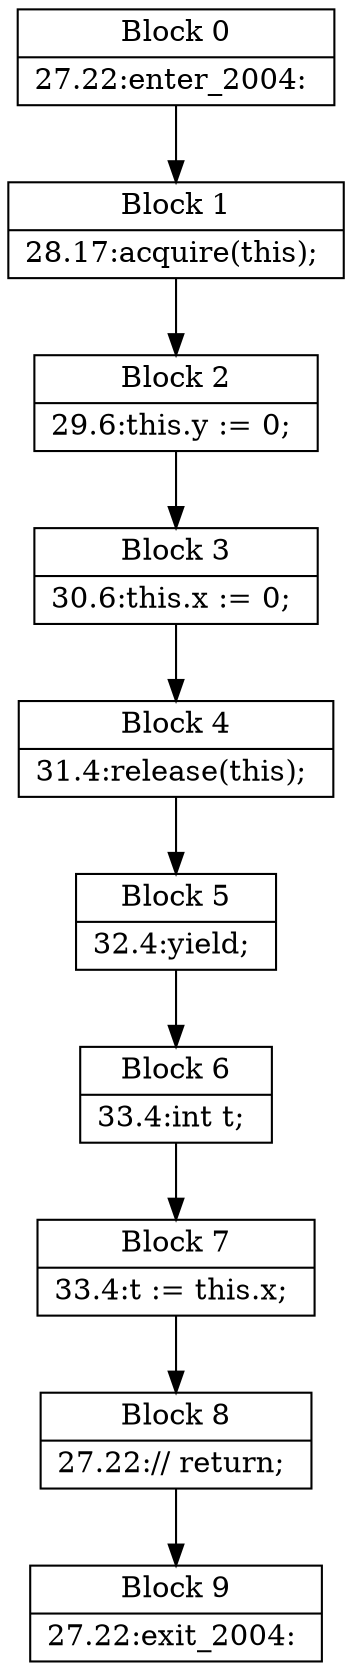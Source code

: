 digraph G {
   node [shape=record];
B0[label="{Block 0|27.22:enter_2004: \n}"];
B1[label="{Block 1|28.17:acquire(this); \n}"];
B2[label="{Block 2|29.6:this.y := 0; \n}"];
B3[label="{Block 3|30.6:this.x := 0; \n}"];
B4[label="{Block 4|31.4:release(this); \n}"];
B5[label="{Block 5|32.4:yield; \n}"];
B6[label="{Block 6|33.4:int t; \n}"];
B7[label="{Block 7|33.4:t := this.x; \n}"];
B8[label="{Block 8|27.22:// return; \n}"];
B9[label="{Block 9|27.22:exit_2004: \n}"];
B0 -> B1;
B1 -> B2;
B2 -> B3;
B3 -> B4;
B4 -> B5;
B5 -> B6;
B6 -> B7;
B7 -> B8;
B8 -> B9;
}
